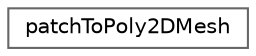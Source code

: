 digraph "Graphical Class Hierarchy"
{
 // LATEX_PDF_SIZE
  bgcolor="transparent";
  edge [fontname=Helvetica,fontsize=10,labelfontname=Helvetica,labelfontsize=10];
  node [fontname=Helvetica,fontsize=10,shape=box,height=0.2,width=0.4];
  rankdir="LR";
  Node0 [id="Node000000",label="patchToPoly2DMesh",height=0.2,width=0.4,color="grey40", fillcolor="white", style="filled",URL="$classFoam_1_1patchToPoly2DMesh.html",tooltip="Convert a primitivePatch into a 2D polyMesh."];
}
